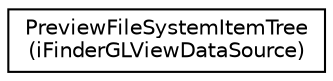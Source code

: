 digraph "Graphical Class Hierarchy"
{
  edge [fontname="Helvetica",fontsize="10",labelfontname="Helvetica",labelfontsize="10"];
  node [fontname="Helvetica",fontsize="10",shape=record];
  rankdir="LR";
  Node1 [label="PreviewFileSystemItemTree\l(iFinderGLViewDataSource)",height=0.2,width=0.4,color="black", fillcolor="white", style="filled",URL="$category_preview_file_system_item_tree_07i_finder_g_l_view_data_source_08.html"];
}
